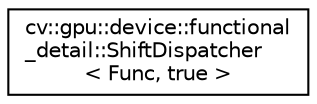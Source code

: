 digraph "Graphical Class Hierarchy"
{
 // LATEX_PDF_SIZE
  edge [fontname="Helvetica",fontsize="10",labelfontname="Helvetica",labelfontsize="10"];
  node [fontname="Helvetica",fontsize="10",shape=record];
  rankdir="LR";
  Node0 [label="cv::gpu::device::functional\l_detail::ShiftDispatcher\l\< Func, true \>",height=0.2,width=0.4,color="black", fillcolor="white", style="filled",URL="$structcv_1_1gpu_1_1device_1_1functional__detail_1_1_shift_dispatcher_3_01_func_00_01true_01_4.html",tooltip=" "];
}

